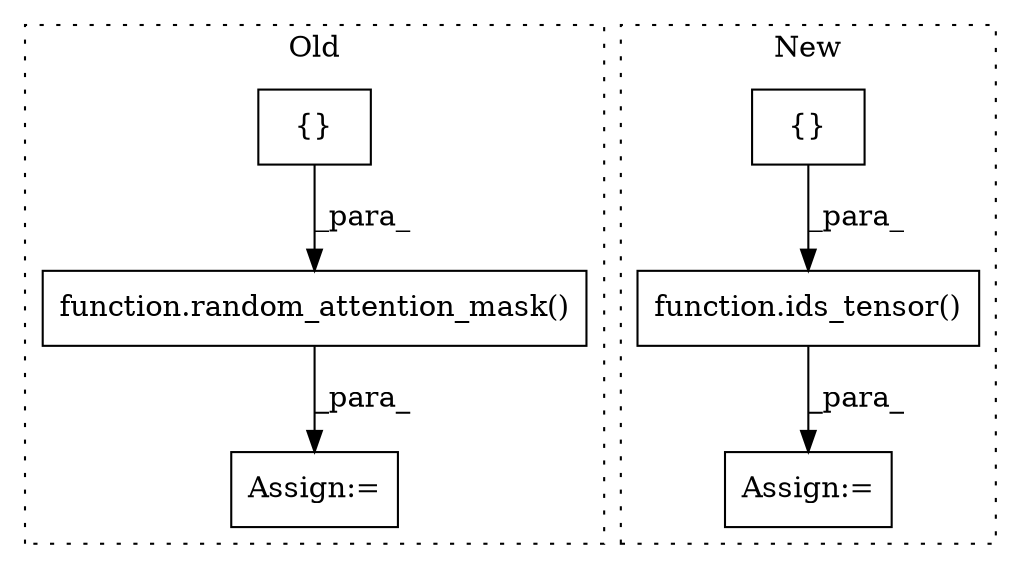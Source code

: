 digraph G {
subgraph cluster0 {
1 [label="function.random_attention_mask()" a="75" s="3233,3293" l="22,1" shape="box"];
3 [label="{}" a="59" s="3255,3292" l="1,0" shape="box"];
5 [label="Assign:=" a="68" s="3230" l="3" shape="box"];
label = "Old";
style="dotted";
}
subgraph cluster1 {
2 [label="{}" a="59" s="6986,7019" l="1,0" shape="box"];
4 [label="function.ids_tensor()" a="75" s="6975,7042" l="11,1" shape="box"];
6 [label="Assign:=" a="68" s="6972" l="3" shape="box"];
label = "New";
style="dotted";
}
1 -> 5 [label="_para_"];
2 -> 4 [label="_para_"];
3 -> 1 [label="_para_"];
4 -> 6 [label="_para_"];
}